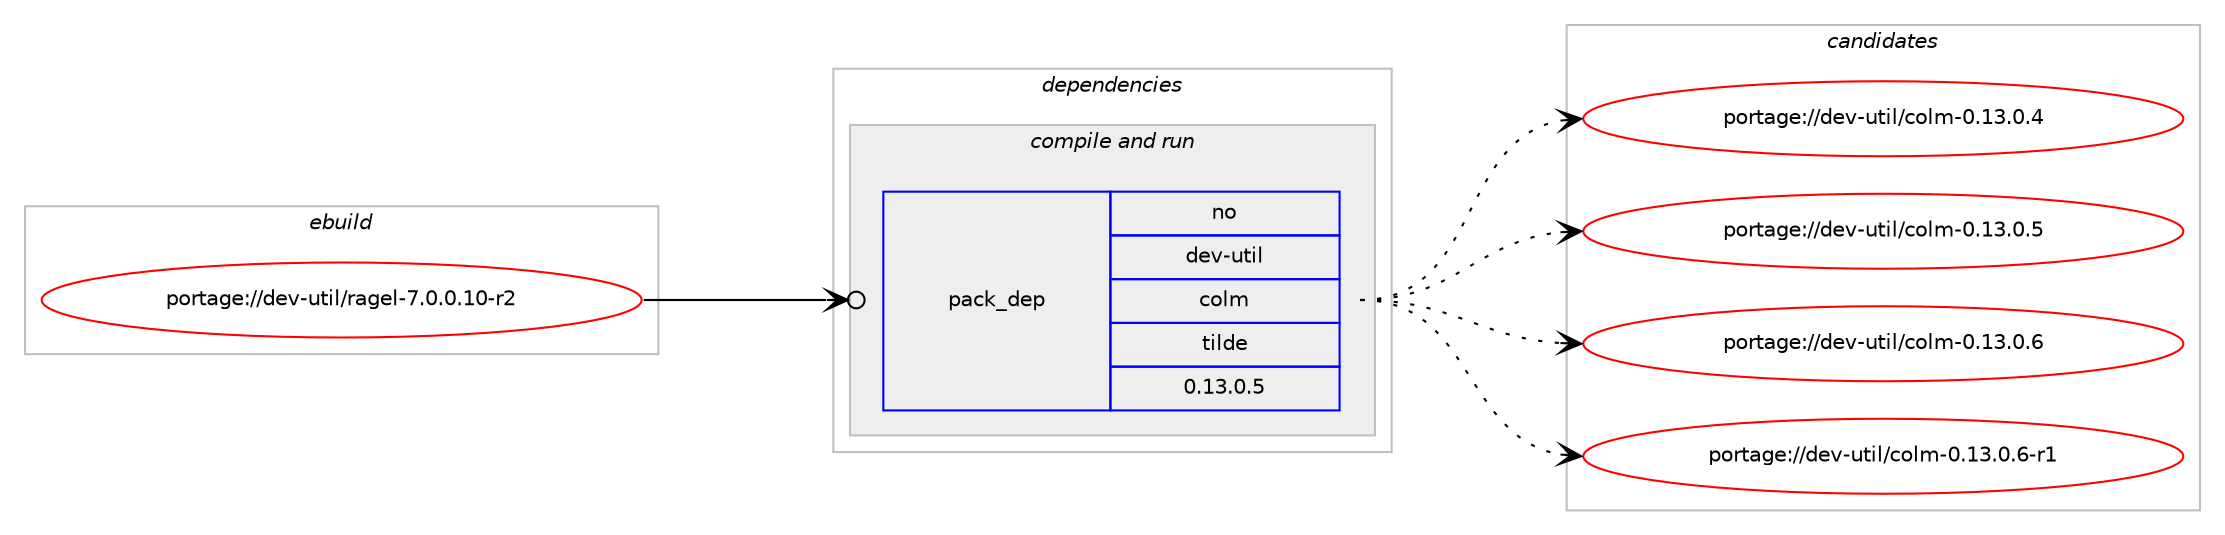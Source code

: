 digraph prolog {

# *************
# Graph options
# *************

newrank=true;
concentrate=true;
compound=true;
graph [rankdir=LR,fontname=Helvetica,fontsize=10,ranksep=1.5];#, ranksep=2.5, nodesep=0.2];
edge  [arrowhead=vee];
node  [fontname=Helvetica,fontsize=10];

# **********
# The ebuild
# **********

subgraph cluster_leftcol {
color=gray;
rank=same;
label=<<i>ebuild</i>>;
id [label="portage://dev-util/ragel-7.0.0.10-r2", color=red, width=4, href="../dev-util/ragel-7.0.0.10-r2.svg"];
}

# ****************
# The dependencies
# ****************

subgraph cluster_midcol {
color=gray;
label=<<i>dependencies</i>>;
subgraph cluster_compile {
fillcolor="#eeeeee";
style=filled;
label=<<i>compile</i>>;
}
subgraph cluster_compileandrun {
fillcolor="#eeeeee";
style=filled;
label=<<i>compile and run</i>>;
subgraph pack189477 {
dependency264890 [label=<<TABLE BORDER="0" CELLBORDER="1" CELLSPACING="0" CELLPADDING="4" WIDTH="220"><TR><TD ROWSPAN="6" CELLPADDING="30">pack_dep</TD></TR><TR><TD WIDTH="110">no</TD></TR><TR><TD>dev-util</TD></TR><TR><TD>colm</TD></TR><TR><TD>tilde</TD></TR><TR><TD>0.13.0.5</TD></TR></TABLE>>, shape=none, color=blue];
}
id:e -> dependency264890:w [weight=20,style="solid",arrowhead="odotvee"];
}
subgraph cluster_run {
fillcolor="#eeeeee";
style=filled;
label=<<i>run</i>>;
}
}

# **************
# The candidates
# **************

subgraph cluster_choices {
rank=same;
color=gray;
label=<<i>candidates</i>>;

subgraph choice189477 {
color=black;
nodesep=1;
choiceportage100101118451171161051084799111108109454846495146484652 [label="portage://dev-util/colm-0.13.0.4", color=red, width=4,href="../dev-util/colm-0.13.0.4.svg"];
choiceportage100101118451171161051084799111108109454846495146484653 [label="portage://dev-util/colm-0.13.0.5", color=red, width=4,href="../dev-util/colm-0.13.0.5.svg"];
choiceportage100101118451171161051084799111108109454846495146484654 [label="portage://dev-util/colm-0.13.0.6", color=red, width=4,href="../dev-util/colm-0.13.0.6.svg"];
choiceportage1001011184511711610510847991111081094548464951464846544511449 [label="portage://dev-util/colm-0.13.0.6-r1", color=red, width=4,href="../dev-util/colm-0.13.0.6-r1.svg"];
dependency264890:e -> choiceportage100101118451171161051084799111108109454846495146484652:w [style=dotted,weight="100"];
dependency264890:e -> choiceportage100101118451171161051084799111108109454846495146484653:w [style=dotted,weight="100"];
dependency264890:e -> choiceportage100101118451171161051084799111108109454846495146484654:w [style=dotted,weight="100"];
dependency264890:e -> choiceportage1001011184511711610510847991111081094548464951464846544511449:w [style=dotted,weight="100"];
}
}

}
